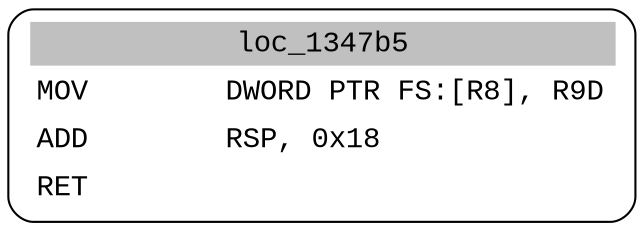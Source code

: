 digraph asm_graph {
1941 [
shape="Mrecord" fontname="Courier New"label =<<table border="0" cellborder="0" cellpadding="3"><tr><td align="center" colspan="2" bgcolor="grey">loc_1347b5</td></tr><tr><td align="left">MOV        DWORD PTR FS:[R8], R9D</td></tr><tr><td align="left">ADD        RSP, 0x18</td></tr><tr><td align="left">RET        </td></tr></table>> ];
}